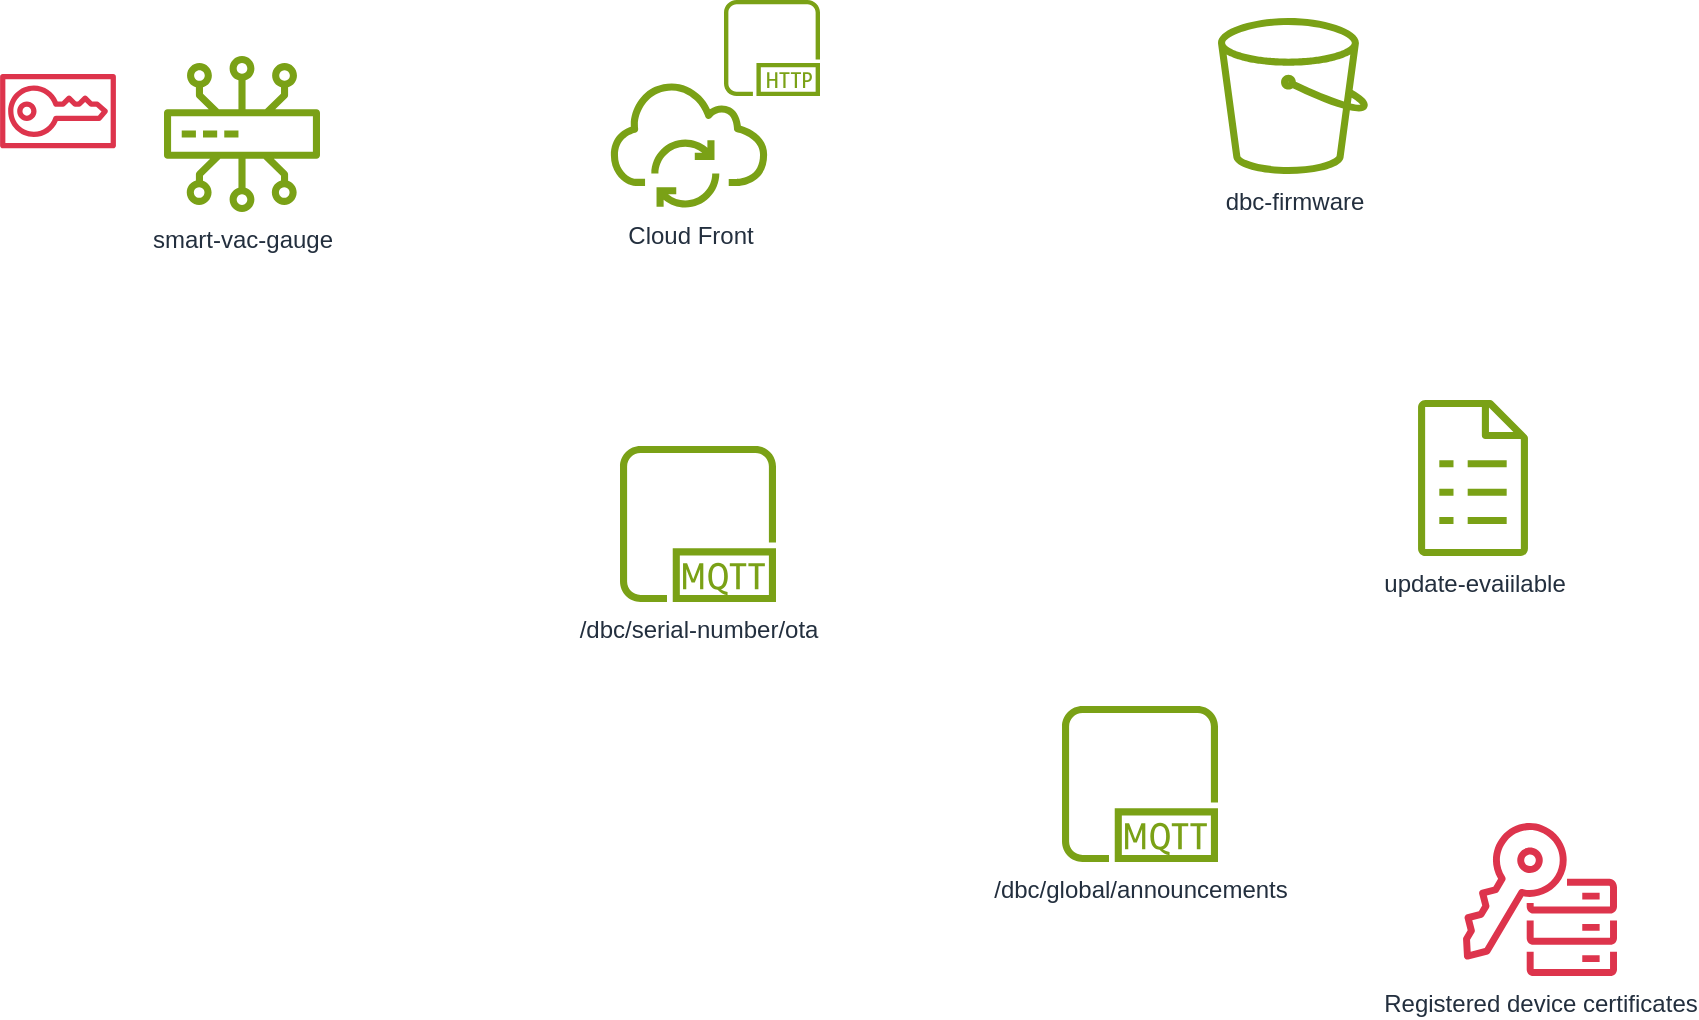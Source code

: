 <mxfile version="24.7.5">
  <diagram name="Page-1" id="qHie082a5cEye1tV1nNR">
    <mxGraphModel dx="1520" dy="798" grid="0" gridSize="10" guides="1" tooltips="1" connect="1" arrows="1" fold="1" page="0" pageScale="1" pageWidth="827" pageHeight="1169" math="0" shadow="0">
      <root>
        <mxCell id="0" />
        <mxCell id="1" parent="0" />
        <mxCell id="YHbYcHCBXBletzS5WVZL-3" value="smart-vac-gauge" style="sketch=0;outlineConnect=0;fontColor=#232F3E;gradientColor=none;fillColor=#7AA116;strokeColor=none;dashed=0;verticalLabelPosition=bottom;verticalAlign=top;align=center;html=1;fontSize=12;fontStyle=0;aspect=fixed;pointerEvents=1;shape=mxgraph.aws4.iot_greengrass_protocol;" parent="1" vertex="1">
          <mxGeometry x="-21" y="228" width="78" height="78" as="geometry" />
        </mxCell>
        <mxCell id="ma-uwO6BuDiFPGGPyPgv-1" value="Cloud Front" style="sketch=0;outlineConnect=0;fontColor=#232F3E;gradientColor=none;fillColor=#7AA116;strokeColor=none;dashed=0;verticalLabelPosition=bottom;verticalAlign=top;align=center;html=1;fontSize=12;fontStyle=0;aspect=fixed;pointerEvents=1;shape=mxgraph.aws4.iot_over_the_air_update;" vertex="1" parent="1">
          <mxGeometry x="202" y="240" width="79" height="63.81" as="geometry" />
        </mxCell>
        <mxCell id="ma-uwO6BuDiFPGGPyPgv-2" value="/dbc/serial-number/ota" style="sketch=0;outlineConnect=0;fontColor=#232F3E;gradientColor=none;fillColor=#7AA116;strokeColor=none;dashed=0;verticalLabelPosition=bottom;verticalAlign=top;align=center;html=1;fontSize=12;fontStyle=0;aspect=fixed;pointerEvents=1;shape=mxgraph.aws4.mqtt_protocol;" vertex="1" parent="1">
          <mxGeometry x="207" y="423" width="78" height="78" as="geometry" />
        </mxCell>
        <mxCell id="ma-uwO6BuDiFPGGPyPgv-3" value="" style="sketch=0;outlineConnect=0;fontColor=#232F3E;gradientColor=none;fillColor=#7AA116;strokeColor=none;dashed=0;verticalLabelPosition=bottom;verticalAlign=top;align=center;html=1;fontSize=12;fontStyle=0;aspect=fixed;pointerEvents=1;shape=mxgraph.aws4.http_protocol;" vertex="1" parent="1">
          <mxGeometry x="259" y="200" width="48" height="48" as="geometry" />
        </mxCell>
        <mxCell id="ma-uwO6BuDiFPGGPyPgv-5" value="dbc-firmware" style="sketch=0;outlineConnect=0;fontColor=#232F3E;gradientColor=none;fillColor=#7AA116;strokeColor=none;dashed=0;verticalLabelPosition=bottom;verticalAlign=top;align=center;html=1;fontSize=12;fontStyle=0;aspect=fixed;pointerEvents=1;shape=mxgraph.aws4.bucket;" vertex="1" parent="1">
          <mxGeometry x="506" y="209" width="75" height="78" as="geometry" />
        </mxCell>
        <mxCell id="ma-uwO6BuDiFPGGPyPgv-8" value="/dbc/global/announcements" style="sketch=0;outlineConnect=0;fontColor=#232F3E;gradientColor=none;fillColor=#7AA116;strokeColor=none;dashed=0;verticalLabelPosition=bottom;verticalAlign=top;align=center;html=1;fontSize=12;fontStyle=0;aspect=fixed;pointerEvents=1;shape=mxgraph.aws4.mqtt_protocol;" vertex="1" parent="1">
          <mxGeometry x="428" y="553" width="78" height="78" as="geometry" />
        </mxCell>
        <mxCell id="ma-uwO6BuDiFPGGPyPgv-14" value="update-evaiilable" style="sketch=0;outlineConnect=0;fontColor=#232F3E;gradientColor=none;fillColor=#7AA116;strokeColor=none;dashed=0;verticalLabelPosition=bottom;verticalAlign=top;align=center;html=1;fontSize=12;fontStyle=0;aspect=fixed;pointerEvents=1;shape=mxgraph.aws4.iot_greengrass_recipe;" vertex="1" parent="1">
          <mxGeometry x="606" y="400" width="55" height="78" as="geometry" />
        </mxCell>
        <mxCell id="ma-uwO6BuDiFPGGPyPgv-15" value="" style="sketch=0;outlineConnect=0;fontColor=#232F3E;gradientColor=none;fillColor=#DD344C;strokeColor=none;dashed=0;verticalLabelPosition=bottom;verticalAlign=top;align=center;html=1;fontSize=12;fontStyle=0;aspect=fixed;pointerEvents=1;shape=mxgraph.aws4.sts;" vertex="1" parent="1">
          <mxGeometry x="-103" y="237" width="58" height="37.18" as="geometry" />
        </mxCell>
        <mxCell id="ma-uwO6BuDiFPGGPyPgv-16" value="Registered device certificates" style="sketch=0;outlineConnect=0;fontColor=#232F3E;gradientColor=none;fillColor=#DD344C;strokeColor=none;dashed=0;verticalLabelPosition=bottom;verticalAlign=top;align=center;html=1;fontSize=12;fontStyle=0;aspect=fixed;pointerEvents=1;shape=mxgraph.aws4.key_management_service_external_key_store;" vertex="1" parent="1">
          <mxGeometry x="628" y="610" width="78" height="78" as="geometry" />
        </mxCell>
      </root>
    </mxGraphModel>
  </diagram>
</mxfile>
